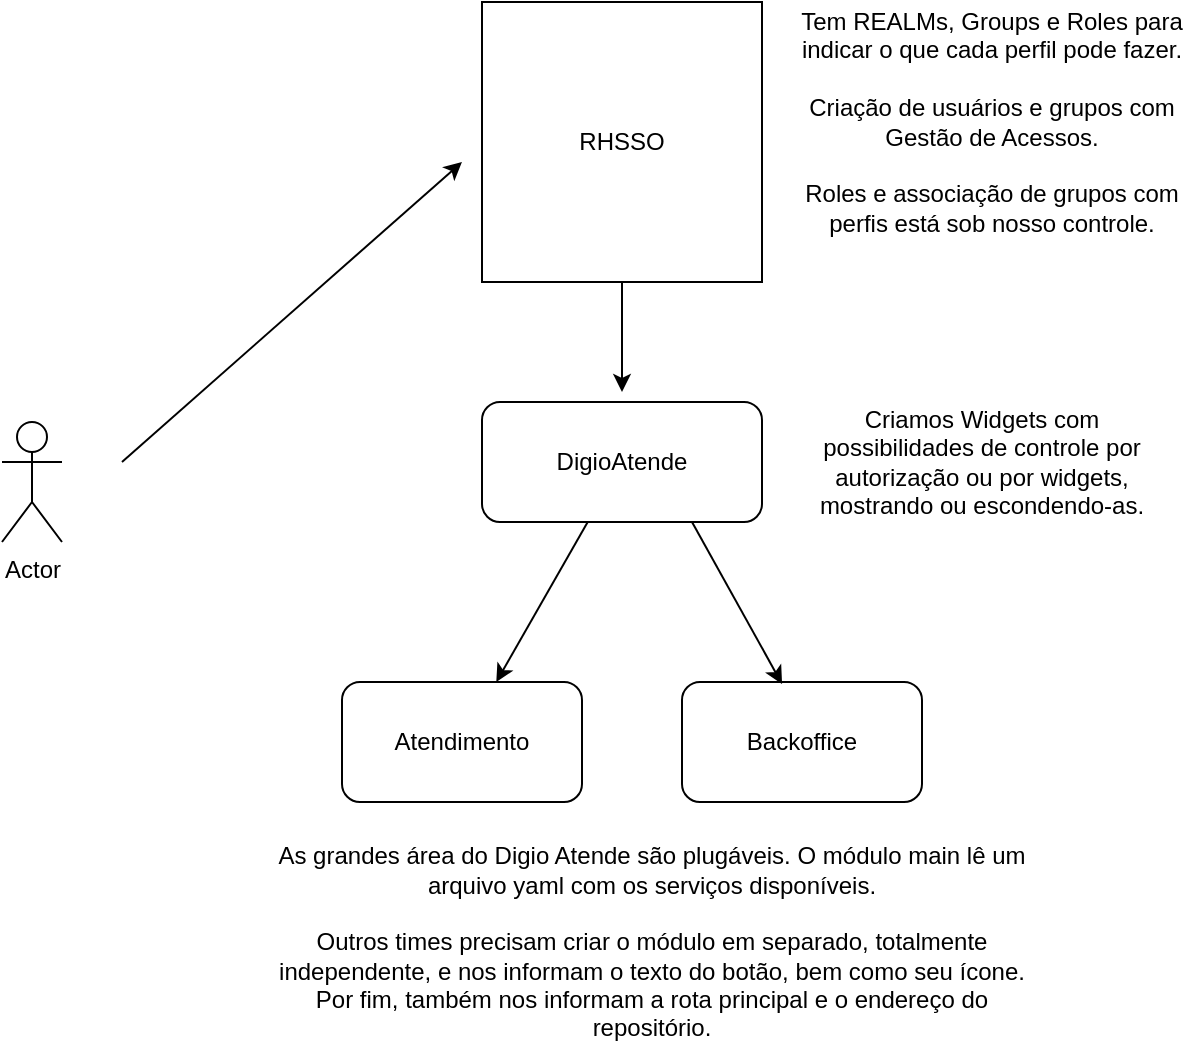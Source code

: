 <mxfile version="15.0.3" type="github">
  <diagram id="wr6bPcHOw6iatCMtWR5y" name="Page-1">
    <mxGraphModel dx="939" dy="494" grid="1" gridSize="10" guides="1" tooltips="1" connect="1" arrows="1" fold="1" page="1" pageScale="1" pageWidth="850" pageHeight="1100" math="0" shadow="0">
      <root>
        <mxCell id="0" />
        <mxCell id="1" parent="0" />
        <mxCell id="RfFTVtDlpMOTKNmOlZs--1" value="Actor" style="shape=umlActor;verticalLabelPosition=bottom;verticalAlign=top;html=1;outlineConnect=0;" vertex="1" parent="1">
          <mxGeometry x="170" y="220" width="30" height="60" as="geometry" />
        </mxCell>
        <mxCell id="RfFTVtDlpMOTKNmOlZs--2" value="RHSSO" style="whiteSpace=wrap;html=1;aspect=fixed;" vertex="1" parent="1">
          <mxGeometry x="410" y="10" width="140" height="140" as="geometry" />
        </mxCell>
        <mxCell id="RfFTVtDlpMOTKNmOlZs--3" value="" style="endArrow=classic;html=1;" edge="1" parent="1">
          <mxGeometry width="50" height="50" relative="1" as="geometry">
            <mxPoint x="230" y="240" as="sourcePoint" />
            <mxPoint x="400" y="90" as="targetPoint" />
            <Array as="points" />
          </mxGeometry>
        </mxCell>
        <mxCell id="RfFTVtDlpMOTKNmOlZs--4" value="DigioAtende" style="rounded=1;whiteSpace=wrap;html=1;" vertex="1" parent="1">
          <mxGeometry x="410" y="210" width="140" height="60" as="geometry" />
        </mxCell>
        <mxCell id="RfFTVtDlpMOTKNmOlZs--5" value="" style="endArrow=classic;html=1;exitX=0.5;exitY=1;exitDx=0;exitDy=0;" edge="1" parent="1" source="RfFTVtDlpMOTKNmOlZs--2">
          <mxGeometry width="50" height="50" relative="1" as="geometry">
            <mxPoint x="400" y="250" as="sourcePoint" />
            <mxPoint x="480" y="205" as="targetPoint" />
          </mxGeometry>
        </mxCell>
        <mxCell id="RfFTVtDlpMOTKNmOlZs--6" value="Tem REALMs, Groups e Roles para indicar o que cada perfil pode fazer.&lt;br&gt;&lt;br&gt;Criação de usuários e grupos com Gestão de Acessos.&lt;br&gt;&lt;br&gt;Roles e associação de grupos com perfis está sob nosso controle." style="text;html=1;strokeColor=none;fillColor=none;align=center;verticalAlign=middle;whiteSpace=wrap;rounded=0;" vertex="1" parent="1">
          <mxGeometry x="560" y="20" width="210" height="100" as="geometry" />
        </mxCell>
        <mxCell id="RfFTVtDlpMOTKNmOlZs--7" value="Criamos Widgets com possibilidades de controle por autorização ou por widgets, mostrando ou escondendo-as." style="text;html=1;strokeColor=none;fillColor=none;align=center;verticalAlign=middle;whiteSpace=wrap;rounded=0;" vertex="1" parent="1">
          <mxGeometry x="570" y="195" width="180" height="90" as="geometry" />
        </mxCell>
        <mxCell id="RfFTVtDlpMOTKNmOlZs--8" value="" style="endArrow=classic;html=1;" edge="1" parent="1" source="RfFTVtDlpMOTKNmOlZs--4" target="RfFTVtDlpMOTKNmOlZs--10">
          <mxGeometry width="50" height="50" relative="1" as="geometry">
            <mxPoint x="360" y="240" as="sourcePoint" />
            <mxPoint x="450" y="340" as="targetPoint" />
          </mxGeometry>
        </mxCell>
        <mxCell id="RfFTVtDlpMOTKNmOlZs--10" value="Atendimento" style="rounded=1;whiteSpace=wrap;html=1;" vertex="1" parent="1">
          <mxGeometry x="340" y="350" width="120" height="60" as="geometry" />
        </mxCell>
        <mxCell id="RfFTVtDlpMOTKNmOlZs--11" value="Backoffice" style="rounded=1;whiteSpace=wrap;html=1;" vertex="1" parent="1">
          <mxGeometry x="510" y="350" width="120" height="60" as="geometry" />
        </mxCell>
        <mxCell id="RfFTVtDlpMOTKNmOlZs--12" value="" style="endArrow=classic;html=1;exitX=0.75;exitY=1;exitDx=0;exitDy=0;entryX=0.417;entryY=0.017;entryDx=0;entryDy=0;entryPerimeter=0;" edge="1" parent="1" source="RfFTVtDlpMOTKNmOlZs--4" target="RfFTVtDlpMOTKNmOlZs--11">
          <mxGeometry width="50" height="50" relative="1" as="geometry">
            <mxPoint x="330" y="250" as="sourcePoint" />
            <mxPoint x="450" y="200" as="targetPoint" />
          </mxGeometry>
        </mxCell>
        <mxCell id="RfFTVtDlpMOTKNmOlZs--13" value="As grandes área do Digio Atende são plugáveis. O módulo main lê um arquivo yaml com os serviços disponíveis.&lt;br&gt;&lt;br&gt;Outros times precisam criar o módulo em separado, totalmente independente, e nos informam o texto do botão, bem como seu ícone. Por fim, também nos informam a rota principal e o endereço do repositório." style="text;html=1;strokeColor=none;fillColor=none;align=center;verticalAlign=middle;whiteSpace=wrap;rounded=0;" vertex="1" parent="1">
          <mxGeometry x="300" y="470" width="390" height="20" as="geometry" />
        </mxCell>
      </root>
    </mxGraphModel>
  </diagram>
</mxfile>
